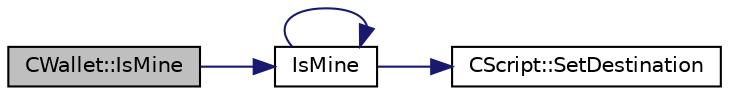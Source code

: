 digraph "CWallet::IsMine"
{
  edge [fontname="Helvetica",fontsize="10",labelfontname="Helvetica",labelfontsize="10"];
  node [fontname="Helvetica",fontsize="10",shape=record];
  rankdir="LR";
  Node2239 [label="CWallet::IsMine",height=0.2,width=0.4,color="black", fillcolor="grey75", style="filled", fontcolor="black"];
  Node2239 -> Node2240 [color="midnightblue",fontsize="10",style="solid",fontname="Helvetica"];
  Node2240 [label="IsMine",height=0.2,width=0.4,color="black", fillcolor="white", style="filled",URL="$dd/d0f/script_8cpp.html#adc59cf67d903c1ba1ef225561b85bfce"];
  Node2240 -> Node2241 [color="midnightblue",fontsize="10",style="solid",fontname="Helvetica"];
  Node2241 [label="CScript::SetDestination",height=0.2,width=0.4,color="black", fillcolor="white", style="filled",URL="$d9/d4b/class_c_script.html#ad1b5a9077241aa06116040c4f1b7c31e"];
  Node2240 -> Node2240 [color="midnightblue",fontsize="10",style="solid",fontname="Helvetica"];
}
